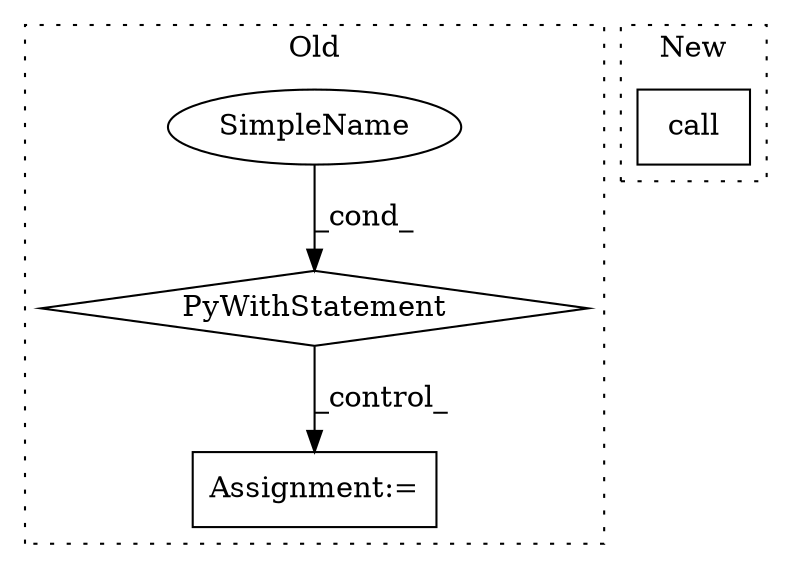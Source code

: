 digraph G {
subgraph cluster0 {
1 [label="PyWithStatement" a="104" s="2100,2179" l="10,2" shape="diamond"];
3 [label="SimpleName" a="42" s="" l="" shape="ellipse"];
4 [label="Assignment:=" a="7" s="3380" l="1" shape="box"];
label = "Old";
style="dotted";
}
subgraph cluster1 {
2 [label="call" a="32" s="3508,3569" l="5,1" shape="box"];
label = "New";
style="dotted";
}
1 -> 4 [label="_control_"];
3 -> 1 [label="_cond_"];
}